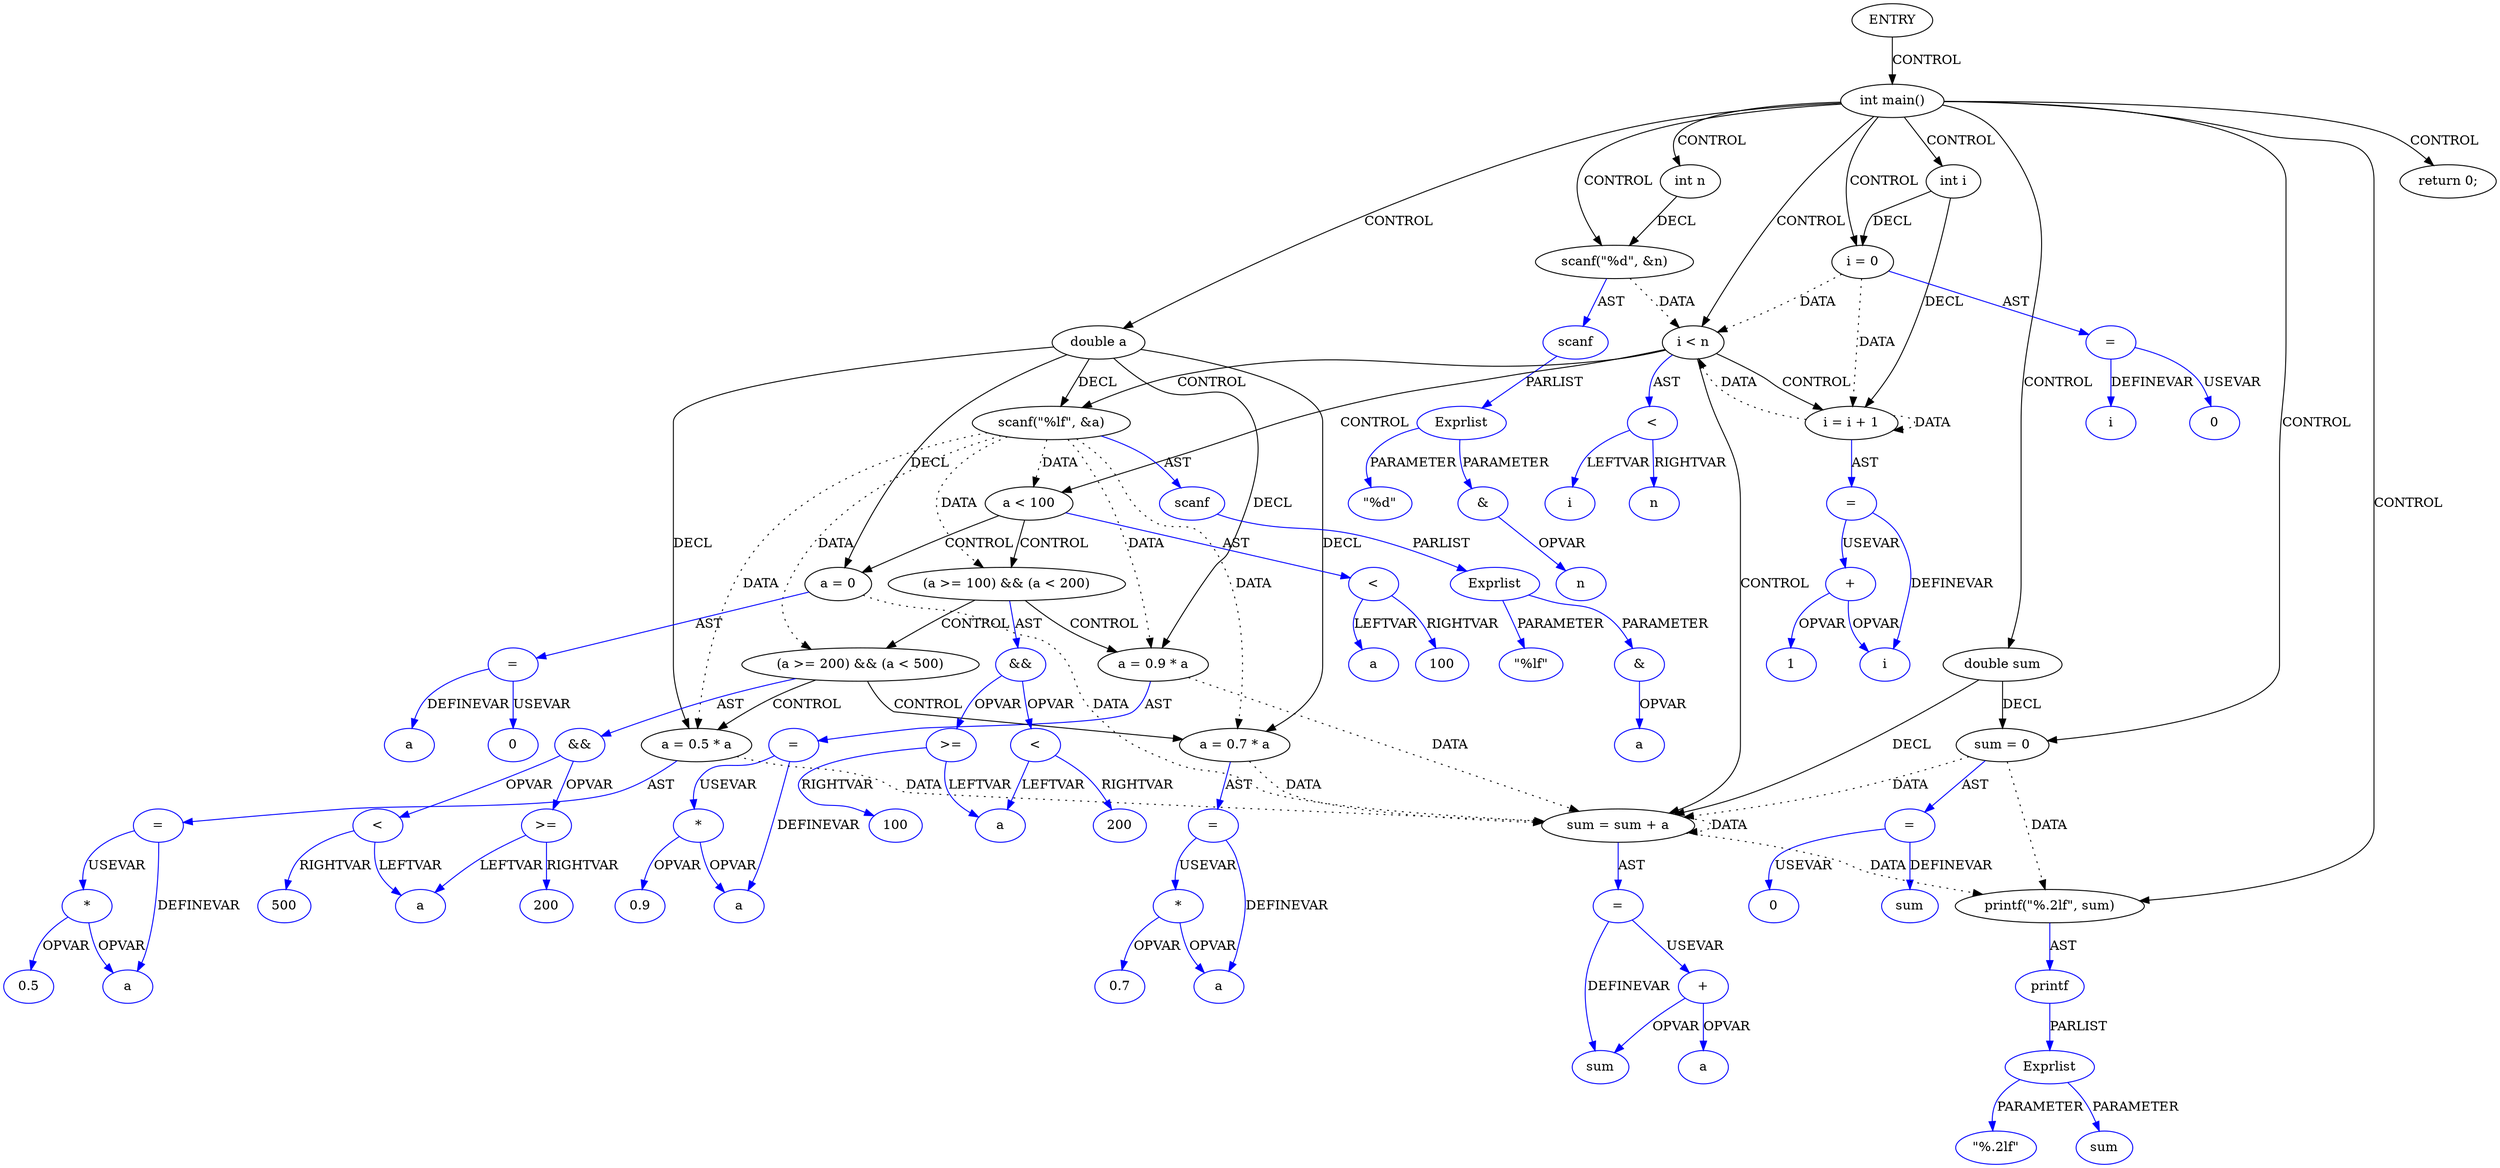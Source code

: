 digraph DotForMerge{
Node1 [label="ENTRY",type="ENTRY",coord="-1"];
Node2 [label="int main()",type="CONTROL",coord="2"];
Node4 [label="int n",type="DECL",coord="3",varname="n",vartype="int"];
Node5 [label="int i",type="DECL",coord="3",varname="i",vartype="int"];
Node6 [label="double sum",type="DECL",coord="4",varname="sum",vartype="double"];
Node7 [label="sum = 0",type="ASSIGN",coord="5"];
Node8 [label="=",type="ASSIGNOP",coord="5",color=blue];
Node9 [label="sum",type="VAR",coord="5",color=blue];
Node10 [label="0",type="CONST",coord="5",color=blue];
Node11 [label="double a",type="DECL",coord="6",varname="a",vartype="double"];
Node12 [label="scanf(\"%d\", &n)",type="CALL",coord="7"];
Node13 [label="scanf",type="FUNCNAME",coord="7",color=blue];
Node14 [label="Exprlist",type="EXPRS",coord="7",color=blue];
Node15 [label="\"%d\"",type="CONST",coord="7",color=blue];
Node16 [label="&",type="OP",coord="7",color=blue];
Node17 [label="n",type="VAR",coord="7",color=blue];
Node18 [label="i = 0",type="ASSIGN",coord="8"];
Node19 [label="=",type="ASSIGNOP",coord="8",color=blue];
Node20 [label="i",type="VAR",coord="8",color=blue];
Node21 [label="0",type="CONST",coord="8",color=blue];
Node22 [label="i < n",type="CONTROL",coord="8"];
Node25 [label="scanf(\"%lf\", &a)",type="CALL",coord="9"];
Node26 [label="scanf",type="FUNCNAME",coord="9",color=blue];
Node27 [label="Exprlist",type="EXPRS",coord="9",color=blue];
Node28 [label="\"%lf\"",type="CONST",coord="9",color=blue];
Node29 [label="&",type="OP",coord="9",color=blue];
Node30 [label="a",type="VAR",coord="9",color=blue];
Node31 [label="a < 100",type="CONTROL",coord="10"];
Node33 [label="a = 0",type="ASSIGN",coord="11"];
Node34 [label="=",type="ASSIGNOP",coord="11",color=blue];
Node35 [label="a",type="VAR",coord="11",color=blue];
Node36 [label="0",type="CONST",coord="11",color=blue];
Node37 [label="(a >= 100) && (a < 200)",type="CONTROL",coord="12"];
Node39 [label="a = 0.9 * a",type="ASSIGN",coord="13"];
Node40 [label="=",type="ASSIGNOP",coord="13",color=blue];
Node41 [label="a",type="VAR",coord="13",color=blue];
Node42 [label="*",type="OP",coord="13",color=blue];
Node43 [label="0.9",type="CONST",coord="13",color=blue];
Node44 [label="(a >= 200) && (a < 500)",type="CONTROL",coord="14"];
Node46 [label="a = 0.7 * a",type="ASSIGN",coord="15"];
Node47 [label="=",type="ASSIGNOP",coord="15",color=blue];
Node48 [label="a",type="VAR",coord="15",color=blue];
Node49 [label="*",type="OP",coord="15",color=blue];
Node50 [label="0.7",type="CONST",coord="15",color=blue];
Node51 [label="a = 0.5 * a",type="ASSIGN",coord="17"];
Node52 [label="=",type="ASSIGNOP",coord="17",color=blue];
Node53 [label="a",type="VAR",coord="17",color=blue];
Node54 [label="*",type="OP",coord="17",color=blue];
Node55 [label="0.5",type="CONST",coord="17",color=blue];
Node56 [label="&&",type="OP",coord="14",color=blue];
Node57 [label=">=",type="OP",coord="14",color=blue];
Node58 [label="a",type="VAR",coord="14",color=blue];
Node59 [label="200",type="CONST",coord="14",color=blue];
Node60 [label="<",type="OP",coord="14",color=blue];
Node61 [label="500",type="CONST",coord="14",color=blue];
Node62 [label="&&",type="OP",coord="12",color=blue];
Node63 [label=">=",type="OP",coord="12",color=blue];
Node64 [label="a",type="VAR",coord="12",color=blue];
Node65 [label="100",type="CONST",coord="12",color=blue];
Node66 [label="<",type="OP",coord="12",color=blue];
Node67 [label="200",type="CONST",coord="12",color=blue];
Node68 [label="<",type="OP",coord="10",color=blue];
Node69 [label="a",type="VAR",coord="10",color=blue];
Node70 [label="100",type="CONST",coord="10",color=blue];
Node71 [label="sum = sum + a",type="ASSIGN",coord="19"];
Node72 [label="=",type="ASSIGNOP",coord="19",color=blue];
Node73 [label="sum",type="VAR",coord="19",color=blue];
Node74 [label="+",type="OP",coord="19",color=blue];
Node75 [label="a",type="VAR",coord="19",color=blue];
Node76 [label="i = i + 1",type="ASSIGN",coord="8"];
Node77 [label="=",type="ASSIGNOP",coord="8",color=blue];
Node78 [label="i",type="VAR",coord="8",color=blue];
Node79 [label="+",type="OP",coord="8",color=blue];
Node80 [label="1",type="CONST",coord="8",color=blue];
Node81 [label="<",type="OP",coord="8",color=blue];
Node82 [label="i",type="VAR",coord="8",color=blue];
Node83 [label="n",type="VAR",coord="8",color=blue];
Node84 [label="printf(\"%.2lf\", sum)",type="CALL",coord="21"];
Node85 [label="printf",type="FUNCNAME",coord="21",color=blue];
Node86 [label="Exprlist",type="EXPRS",coord="21",color=blue];
Node87 [label="\"%.2lf\"",type="CONST",coord="21",color=blue];
Node88 [label="sum",type="VAR",coord="21",color=blue];
Node89 [label="return 0;",type="RETURN",coord="22"];
Node1->Node2 [label = "CONTROL" ];
Node2->Node4 [label = "CONTROL" ];
Node2->Node5 [label = "CONTROL" ];
Node2->Node6 [label = "CONTROL" ];
Node2->Node7 [label = "CONTROL" ];
Node2->Node11 [label = "CONTROL" ];
Node2->Node12 [label = "CONTROL" ];
Node2->Node18 [label = "CONTROL" ];
Node2->Node22 [label = "CONTROL" ];
Node2->Node84 [label = "CONTROL" ];
Node2->Node89 [label = "CONTROL" ];
Node22->Node25 [label = "CONTROL" ];
Node22->Node31 [label = "CONTROL" ];
Node22->Node71 [label = "CONTROL" ];
Node22->Node76 [label = "CONTROL" ];
Node31->Node33 [label = "CONTROL" ];
Node31->Node37 [label = "CONTROL" ];
Node37->Node39 [label = "CONTROL" ];
Node37->Node44 [label = "CONTROL" ];
Node44->Node46 [label = "CONTROL" ];
Node44->Node51 [label = "CONTROL" ];
Node7->Node71 [label = "DATA", style = dotted ]
Node7->Node84 [label = "DATA", style = dotted ]
Node12->Node22 [label = "DATA", style = dotted ]
Node18->Node22 [label = "DATA", style = dotted ]
Node18->Node76 [label = "DATA", style = dotted ]
Node25->Node31 [label = "DATA", style = dotted ]
Node25->Node37 [label = "DATA", style = dotted ]
Node25->Node39 [label = "DATA", style = dotted ]
Node25->Node44 [label = "DATA", style = dotted ]
Node25->Node46 [label = "DATA", style = dotted ]
Node25->Node51 [label = "DATA", style = dotted ]
Node33->Node71 [label = "DATA", style = dotted ]
Node39->Node71 [label = "DATA", style = dotted ]
Node46->Node71 [label = "DATA", style = dotted ]
Node51->Node71 [label = "DATA", style = dotted ]
Node71->Node71 [label = "DATA", style = dotted ]
Node71->Node84 [label = "DATA", style = dotted ]
Node76->Node22 [label = "DATA", style = dotted ]
Node76->Node76 [label = "DATA", style = dotted ]
Node4->Node12 [label = "DECL"]
Node5->Node76 [label = "DECL"]
Node5->Node18 [label = "DECL"]
Node6->Node7 [label = "DECL"]
Node6->Node71 [label = "DECL"]
Node11->Node39 [label = "DECL"]
Node11->Node46 [label = "DECL"]
Node11->Node33 [label = "DECL"]
Node11->Node51 [label = "DECL"]
Node11->Node25 [label = "DECL"]
Node7->Node8 [label = "AST" color=blue]
Node8->Node9 [label = "DEFINEVAR" color=blue]
Node8->Node10 [label = "USEVAR" color=blue]
Node12->Node13 [label = "AST" color=blue]
Node13->Node14 [label = "PARLIST" color=blue]
Node14->Node15 [label = "PARAMETER" color=blue]
Node14->Node16 [label = "PARAMETER" color=blue]
Node16->Node17 [label = "OPVAR" color=blue]
Node18->Node19 [label = "AST" color=blue]
Node19->Node20 [label = "DEFINEVAR" color=blue]
Node19->Node21 [label = "USEVAR" color=blue]
Node22->Node81 [label = "AST" color=blue]
Node25->Node26 [label = "AST" color=blue]
Node26->Node27 [label = "PARLIST" color=blue]
Node27->Node28 [label = "PARAMETER" color=blue]
Node27->Node29 [label = "PARAMETER" color=blue]
Node29->Node30 [label = "OPVAR" color=blue]
Node31->Node68 [label = "AST" color=blue]
Node33->Node34 [label = "AST" color=blue]
Node34->Node35 [label = "DEFINEVAR" color=blue]
Node34->Node36 [label = "USEVAR" color=blue]
Node37->Node62 [label = "AST" color=blue]
Node39->Node40 [label = "AST" color=blue]
Node40->Node41 [label = "DEFINEVAR" color=blue]
Node40->Node42 [label = "USEVAR" color=blue]
Node42->Node43 [label = "OPVAR" color=blue]
Node42->Node41 [label = "OPVAR" color=blue]
Node44->Node56 [label = "AST" color=blue]
Node46->Node47 [label = "AST" color=blue]
Node47->Node48 [label = "DEFINEVAR" color=blue]
Node47->Node49 [label = "USEVAR" color=blue]
Node49->Node50 [label = "OPVAR" color=blue]
Node49->Node48 [label = "OPVAR" color=blue]
Node51->Node52 [label = "AST" color=blue]
Node52->Node53 [label = "DEFINEVAR" color=blue]
Node52->Node54 [label = "USEVAR" color=blue]
Node54->Node55 [label = "OPVAR" color=blue]
Node54->Node53 [label = "OPVAR" color=blue]
Node56->Node57 [label = "OPVAR" color=blue]
Node56->Node60 [label = "OPVAR" color=blue]
Node57->Node58 [label = "LEFTVAR" color=blue]
Node57->Node59 [label = "RIGHTVAR" color=blue]
Node60->Node58 [label = "LEFTVAR" color=blue]
Node60->Node61 [label = "RIGHTVAR" color=blue]
Node62->Node63 [label = "OPVAR" color=blue]
Node62->Node66 [label = "OPVAR" color=blue]
Node63->Node64 [label = "LEFTVAR" color=blue]
Node63->Node65 [label = "RIGHTVAR" color=blue]
Node66->Node64 [label = "LEFTVAR" color=blue]
Node66->Node67 [label = "RIGHTVAR" color=blue]
Node68->Node69 [label = "LEFTVAR" color=blue]
Node68->Node70 [label = "RIGHTVAR" color=blue]
Node71->Node72 [label = "AST" color=blue]
Node72->Node73 [label = "DEFINEVAR" color=blue]
Node72->Node74 [label = "USEVAR" color=blue]
Node74->Node73 [label = "OPVAR" color=blue]
Node74->Node75 [label = "OPVAR" color=blue]
Node76->Node77 [label = "AST" color=blue]
Node77->Node78 [label = "DEFINEVAR" color=blue]
Node77->Node79 [label = "USEVAR" color=blue]
Node79->Node78 [label = "OPVAR" color=blue]
Node79->Node80 [label = "OPVAR" color=blue]
Node81->Node82 [label = "LEFTVAR" color=blue]
Node81->Node83 [label = "RIGHTVAR" color=blue]
Node84->Node85 [label = "AST" color=blue]
Node85->Node86 [label = "PARLIST" color=blue]
Node86->Node87 [label = "PARAMETER" color=blue]
Node86->Node88 [label = "PARAMETER" color=blue]
}
